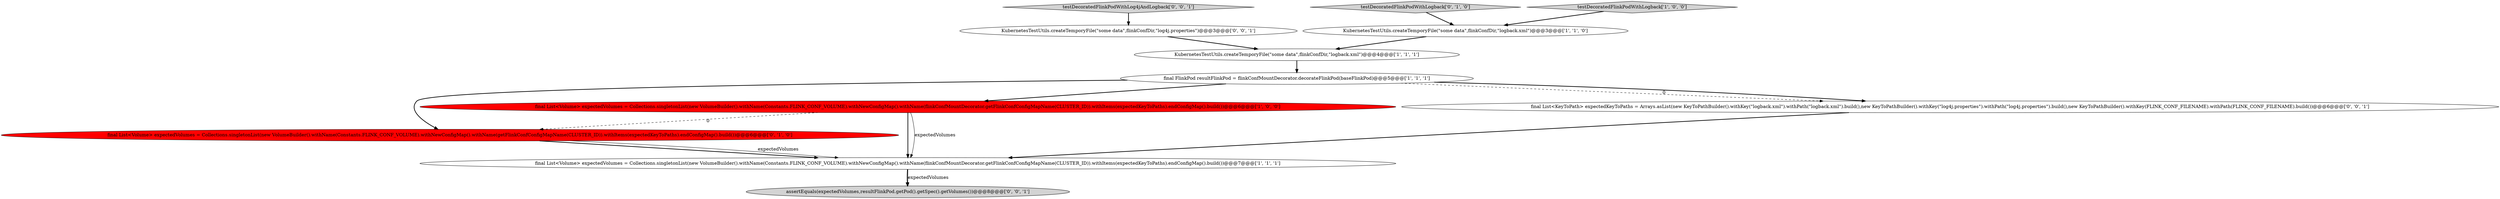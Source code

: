 digraph {
0 [style = filled, label = "KubernetesTestUtils.createTemporyFile(\"some data\",flinkConfDir,\"logback.xml\")@@@3@@@['1', '1', '0']", fillcolor = white, shape = ellipse image = "AAA0AAABBB1BBB"];
6 [style = filled, label = "final List<Volume> expectedVolumes = Collections.singletonList(new VolumeBuilder().withName(Constants.FLINK_CONF_VOLUME).withNewConfigMap().withName(getFlinkConfConfigMapName(CLUSTER_ID)).withItems(expectedKeyToPaths).endConfigMap().build())@@@6@@@['0', '1', '0']", fillcolor = red, shape = ellipse image = "AAA1AAABBB2BBB"];
10 [style = filled, label = "assertEquals(expectedVolumes,resultFlinkPod.getPod().getSpec().getVolumes())@@@8@@@['0', '0', '1']", fillcolor = lightgray, shape = ellipse image = "AAA0AAABBB3BBB"];
1 [style = filled, label = "final FlinkPod resultFlinkPod = flinkConfMountDecorator.decorateFlinkPod(baseFlinkPod)@@@5@@@['1', '1', '1']", fillcolor = white, shape = ellipse image = "AAA0AAABBB1BBB"];
7 [style = filled, label = "testDecoratedFlinkPodWithLogback['0', '1', '0']", fillcolor = lightgray, shape = diamond image = "AAA0AAABBB2BBB"];
3 [style = filled, label = "final List<Volume> expectedVolumes = Collections.singletonList(new VolumeBuilder().withName(Constants.FLINK_CONF_VOLUME).withNewConfigMap().withName(flinkConfMountDecorator.getFlinkConfConfigMapName(CLUSTER_ID)).withItems(expectedKeyToPaths).endConfigMap().build())@@@6@@@['1', '0', '0']", fillcolor = red, shape = ellipse image = "AAA1AAABBB1BBB"];
4 [style = filled, label = "testDecoratedFlinkPodWithLogback['1', '0', '0']", fillcolor = lightgray, shape = diamond image = "AAA0AAABBB1BBB"];
9 [style = filled, label = "final List<KeyToPath> expectedKeyToPaths = Arrays.asList(new KeyToPathBuilder().withKey(\"logback.xml\").withPath(\"logback.xml\").build(),new KeyToPathBuilder().withKey(\"log4j.properties\").withPath(\"log4j.properties\").build(),new KeyToPathBuilder().withKey(FLINK_CONF_FILENAME).withPath(FLINK_CONF_FILENAME).build())@@@6@@@['0', '0', '1']", fillcolor = white, shape = ellipse image = "AAA0AAABBB3BBB"];
2 [style = filled, label = "KubernetesTestUtils.createTemporyFile(\"some data\",flinkConfDir,\"logback.xml\")@@@4@@@['1', '1', '1']", fillcolor = white, shape = ellipse image = "AAA0AAABBB1BBB"];
11 [style = filled, label = "testDecoratedFlinkPodWithLog4jAndLogback['0', '0', '1']", fillcolor = lightgray, shape = diamond image = "AAA0AAABBB3BBB"];
8 [style = filled, label = "KubernetesTestUtils.createTemporyFile(\"some data\",flinkConfDir,\"log4j.properties\")@@@3@@@['0', '0', '1']", fillcolor = white, shape = ellipse image = "AAA0AAABBB3BBB"];
5 [style = filled, label = "final List<Volume> expectedVolumes = Collections.singletonList(new VolumeBuilder().withName(Constants.FLINK_CONF_VOLUME).withNewConfigMap().withName(flinkConfMountDecorator.getFlinkConfConfigMapName(CLUSTER_ID)).withItems(expectedKeyToPaths).endConfigMap().build())@@@7@@@['1', '1', '1']", fillcolor = white, shape = ellipse image = "AAA0AAABBB1BBB"];
1->3 [style = bold, label=""];
9->5 [style = bold, label=""];
5->10 [style = bold, label=""];
11->8 [style = bold, label=""];
6->5 [style = bold, label=""];
1->9 [style = dashed, label="0"];
3->5 [style = bold, label=""];
7->0 [style = bold, label=""];
1->6 [style = bold, label=""];
6->5 [style = solid, label="expectedVolumes"];
3->6 [style = dashed, label="0"];
8->2 [style = bold, label=""];
2->1 [style = bold, label=""];
1->9 [style = bold, label=""];
4->0 [style = bold, label=""];
0->2 [style = bold, label=""];
3->5 [style = solid, label="expectedVolumes"];
5->10 [style = solid, label="expectedVolumes"];
}

